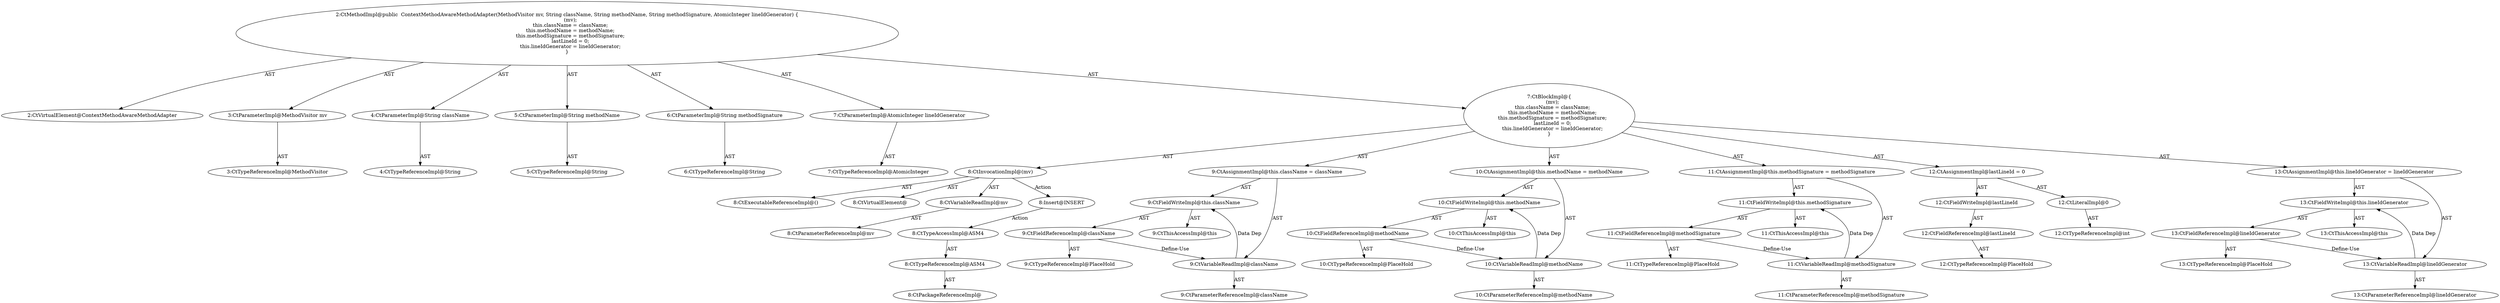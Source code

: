 digraph "ContextMethodAwareMethodAdapter#?,MethodVisitor,String,String,String,AtomicInteger" {
0 [label="2:CtVirtualElement@ContextMethodAwareMethodAdapter" shape=ellipse]
1 [label="3:CtParameterImpl@MethodVisitor mv" shape=ellipse]
2 [label="3:CtTypeReferenceImpl@MethodVisitor" shape=ellipse]
3 [label="4:CtParameterImpl@String className" shape=ellipse]
4 [label="4:CtTypeReferenceImpl@String" shape=ellipse]
5 [label="5:CtParameterImpl@String methodName" shape=ellipse]
6 [label="5:CtTypeReferenceImpl@String" shape=ellipse]
7 [label="6:CtParameterImpl@String methodSignature" shape=ellipse]
8 [label="6:CtTypeReferenceImpl@String" shape=ellipse]
9 [label="7:CtParameterImpl@AtomicInteger lineIdGenerator" shape=ellipse]
10 [label="7:CtTypeReferenceImpl@AtomicInteger" shape=ellipse]
11 [label="8:CtExecutableReferenceImpl@()" shape=ellipse]
12 [label="8:CtVirtualElement@" shape=ellipse]
13 [label="8:CtVariableReadImpl@mv" shape=ellipse]
14 [label="8:CtParameterReferenceImpl@mv" shape=ellipse]
15 [label="8:CtInvocationImpl@(mv)" shape=ellipse]
16 [label="9:CtFieldReferenceImpl@className" shape=ellipse]
17 [label="9:CtTypeReferenceImpl@PlaceHold" shape=ellipse]
18 [label="9:CtFieldWriteImpl@this.className" shape=ellipse]
19 [label="9:CtThisAccessImpl@this" shape=ellipse]
20 [label="9:CtVariableReadImpl@className" shape=ellipse]
21 [label="9:CtParameterReferenceImpl@className" shape=ellipse]
22 [label="9:CtAssignmentImpl@this.className = className" shape=ellipse]
23 [label="10:CtFieldReferenceImpl@methodName" shape=ellipse]
24 [label="10:CtTypeReferenceImpl@PlaceHold" shape=ellipse]
25 [label="10:CtFieldWriteImpl@this.methodName" shape=ellipse]
26 [label="10:CtThisAccessImpl@this" shape=ellipse]
27 [label="10:CtVariableReadImpl@methodName" shape=ellipse]
28 [label="10:CtParameterReferenceImpl@methodName" shape=ellipse]
29 [label="10:CtAssignmentImpl@this.methodName = methodName" shape=ellipse]
30 [label="11:CtFieldReferenceImpl@methodSignature" shape=ellipse]
31 [label="11:CtTypeReferenceImpl@PlaceHold" shape=ellipse]
32 [label="11:CtFieldWriteImpl@this.methodSignature" shape=ellipse]
33 [label="11:CtThisAccessImpl@this" shape=ellipse]
34 [label="11:CtVariableReadImpl@methodSignature" shape=ellipse]
35 [label="11:CtParameterReferenceImpl@methodSignature" shape=ellipse]
36 [label="11:CtAssignmentImpl@this.methodSignature = methodSignature" shape=ellipse]
37 [label="12:CtFieldReferenceImpl@lastLineId" shape=ellipse]
38 [label="12:CtTypeReferenceImpl@PlaceHold" shape=ellipse]
39 [label="12:CtFieldWriteImpl@lastLineId" shape=ellipse]
40 [label="12:CtLiteralImpl@0" shape=ellipse]
41 [label="12:CtTypeReferenceImpl@int" shape=ellipse]
42 [label="12:CtAssignmentImpl@lastLineId = 0" shape=ellipse]
43 [label="13:CtFieldReferenceImpl@lineIdGenerator" shape=ellipse]
44 [label="13:CtTypeReferenceImpl@PlaceHold" shape=ellipse]
45 [label="13:CtFieldWriteImpl@this.lineIdGenerator" shape=ellipse]
46 [label="13:CtThisAccessImpl@this" shape=ellipse]
47 [label="13:CtVariableReadImpl@lineIdGenerator" shape=ellipse]
48 [label="13:CtParameterReferenceImpl@lineIdGenerator" shape=ellipse]
49 [label="13:CtAssignmentImpl@this.lineIdGenerator = lineIdGenerator" shape=ellipse]
50 [label="7:CtBlockImpl@\{
    (mv);
    this.className = className;
    this.methodName = methodName;
    this.methodSignature = methodSignature;
    lastLineId = 0;
    this.lineIdGenerator = lineIdGenerator;
\}" shape=ellipse]
51 [label="2:CtMethodImpl@public  ContextMethodAwareMethodAdapter(MethodVisitor mv, String className, String methodName, String methodSignature, AtomicInteger lineIdGenerator) \{
    (mv);
    this.className = className;
    this.methodName = methodName;
    this.methodSignature = methodSignature;
    lastLineId = 0;
    this.lineIdGenerator = lineIdGenerator;
\}" shape=ellipse]
52 [label="8:Insert@INSERT" shape=ellipse]
53 [label="8:CtPackageReferenceImpl@" shape=ellipse]
54 [label="8:CtTypeReferenceImpl@ASM4" shape=ellipse]
55 [label="8:CtTypeAccessImpl@ASM4" shape=ellipse]
1 -> 2 [label="AST"];
3 -> 4 [label="AST"];
5 -> 6 [label="AST"];
7 -> 8 [label="AST"];
9 -> 10 [label="AST"];
13 -> 14 [label="AST"];
15 -> 12 [label="AST"];
15 -> 11 [label="AST"];
15 -> 13 [label="AST"];
15 -> 52 [label="Action"];
16 -> 17 [label="AST"];
16 -> 20 [label="Define-Use"];
18 -> 19 [label="AST"];
18 -> 16 [label="AST"];
20 -> 21 [label="AST"];
20 -> 18 [label="Data Dep"];
22 -> 18 [label="AST"];
22 -> 20 [label="AST"];
23 -> 24 [label="AST"];
23 -> 27 [label="Define-Use"];
25 -> 26 [label="AST"];
25 -> 23 [label="AST"];
27 -> 28 [label="AST"];
27 -> 25 [label="Data Dep"];
29 -> 25 [label="AST"];
29 -> 27 [label="AST"];
30 -> 31 [label="AST"];
30 -> 34 [label="Define-Use"];
32 -> 33 [label="AST"];
32 -> 30 [label="AST"];
34 -> 35 [label="AST"];
34 -> 32 [label="Data Dep"];
36 -> 32 [label="AST"];
36 -> 34 [label="AST"];
37 -> 38 [label="AST"];
39 -> 37 [label="AST"];
40 -> 41 [label="AST"];
42 -> 39 [label="AST"];
42 -> 40 [label="AST"];
43 -> 44 [label="AST"];
43 -> 47 [label="Define-Use"];
45 -> 46 [label="AST"];
45 -> 43 [label="AST"];
47 -> 48 [label="AST"];
47 -> 45 [label="Data Dep"];
49 -> 45 [label="AST"];
49 -> 47 [label="AST"];
50 -> 15 [label="AST"];
50 -> 22 [label="AST"];
50 -> 29 [label="AST"];
50 -> 36 [label="AST"];
50 -> 42 [label="AST"];
50 -> 49 [label="AST"];
51 -> 0 [label="AST"];
51 -> 1 [label="AST"];
51 -> 3 [label="AST"];
51 -> 5 [label="AST"];
51 -> 7 [label="AST"];
51 -> 9 [label="AST"];
51 -> 50 [label="AST"];
52 -> 55 [label="Action"];
54 -> 53 [label="AST"];
55 -> 54 [label="AST"];
}